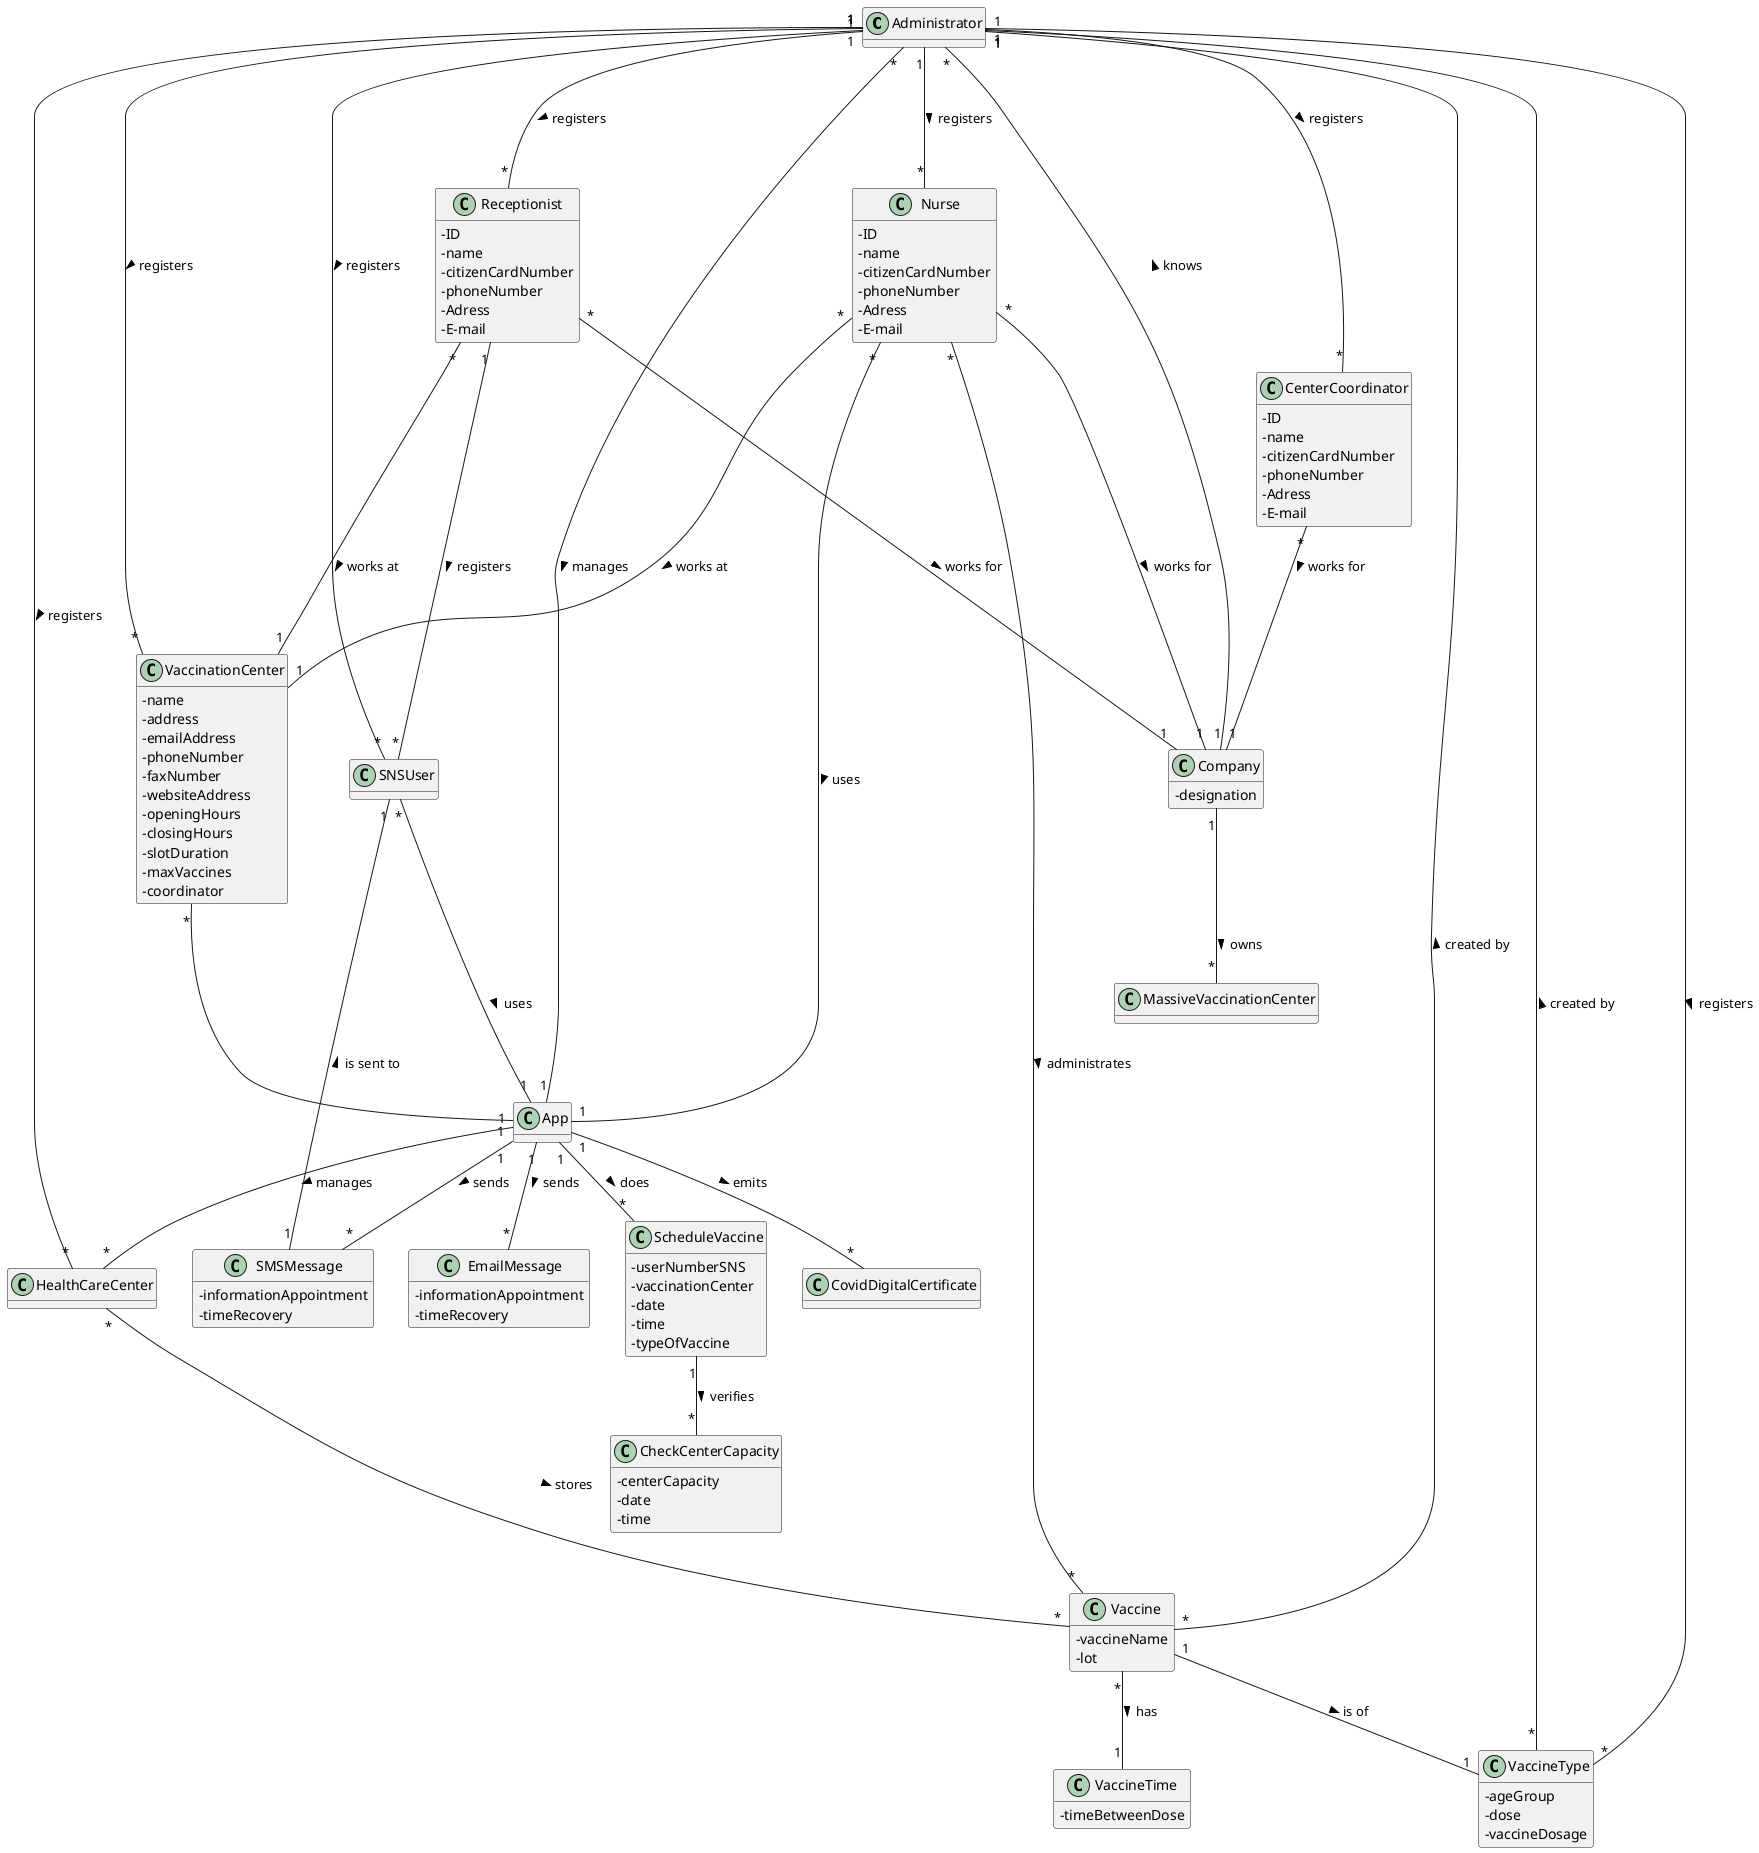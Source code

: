 @startuml
skinparam classAttributeIconSize 0
hide methods

class Administrator{
}


class SNSUser{
}

class Nurse{
-ID
-name
-citizenCardNumber
-phoneNumber
-Adress
-E-mail
}

class Receptionist{
-ID
-name
-citizenCardNumber
-phoneNumber
-Adress
-E-mail
}

class CenterCoordinator{
-ID
-name
-citizenCardNumber
-phoneNumber
-Adress
-E-mail
}

class HealthCareCenter {
}

class Company {
- designation
}

class MassiveVaccinationCenter {
}

class CovidDigitalCertificate {
}

class App{
}

class SMSMessage {
- informationAppointment
- timeRecovery
}

class EmailMessage {
- informationAppointment
- timeRecovery
}

class Vaccine {
- vaccineName
- lot
}

class VaccineType {
- ageGroup
- dose
- vaccineDosage
}

class VaccineTime {
- timeBetweenDose
}

class CheckCenterCapacity {
- centerCapacity
- date
- time
}

class ScheduleVaccine {
- userNumberSNS
- vaccinationCenter
- date
- time
- typeOfVaccine
}

class VaccinationCenter {
  - name
  - address
  - emailAddress
  - phoneNumber
  - faxNumber
  - websiteAddress
  - openingHours
  - closingHours
  - slotDuration
  - maxVaccines
  - coordinator
}

Administrator "1"---"*" Nurse : registers >
Administrator "1"---"*" CenterCoordinator : registers >
Administrator "1"---"*" Receptionist : registers >
Administrator "1"---"*" SNSUser : registers >
Administrator "1"---"*" VaccinationCenter : registers >
Administrator "1"---"*" HealthCareCenter : registers >
Administrator "1"---"*" VaccineType : registers >
Administrator "*"---"1" App : manages >
SNSUser "*"---"1" App : uses >
VaccinationCenter "*"---"1" App
Nurse "*"---"1" App : uses >
Nurse "*"---"1" Company : works for >
Nurse "*"---"*" Vaccine : administrates >
Nurse "*"---"1" VaccinationCenter : works at >
Receptionist "1"---"*" SNSUser : registers >
Receptionist "*"---"1" VaccinationCenter : works at >
Receptionist "*"---"1" Company : works for >
CenterCoordinator "*"--"1" Company : works for >
Company "1"--"*" MassiveVaccinationCenter : owns >
Company "1"--"*" Administrator : knows >
Vaccine "1"--"1" VaccineType : is of >
Vaccine "*"--"1" VaccineTime : has >
App "1"--"*" ScheduleVaccine : does >
App "1"--"*" SMSMessage : sends >
App "1"--"*" HealthCareCenter : manages >
App "1"--"*" CovidDigitalCertificate : emits >
App "1"--"*" EmailMessage : sends >
ScheduleVaccine "1"--"*" CheckCenterCapacity : verifies >
HealthCareCenter "*"---"*" Vaccine : stores >
VaccineType "*"--"1" Administrator : created by >
Vaccine "*"--"1" Administrator : created by >
SMSMessage "1"--"1" SNSUser : is sent to >



@enduml